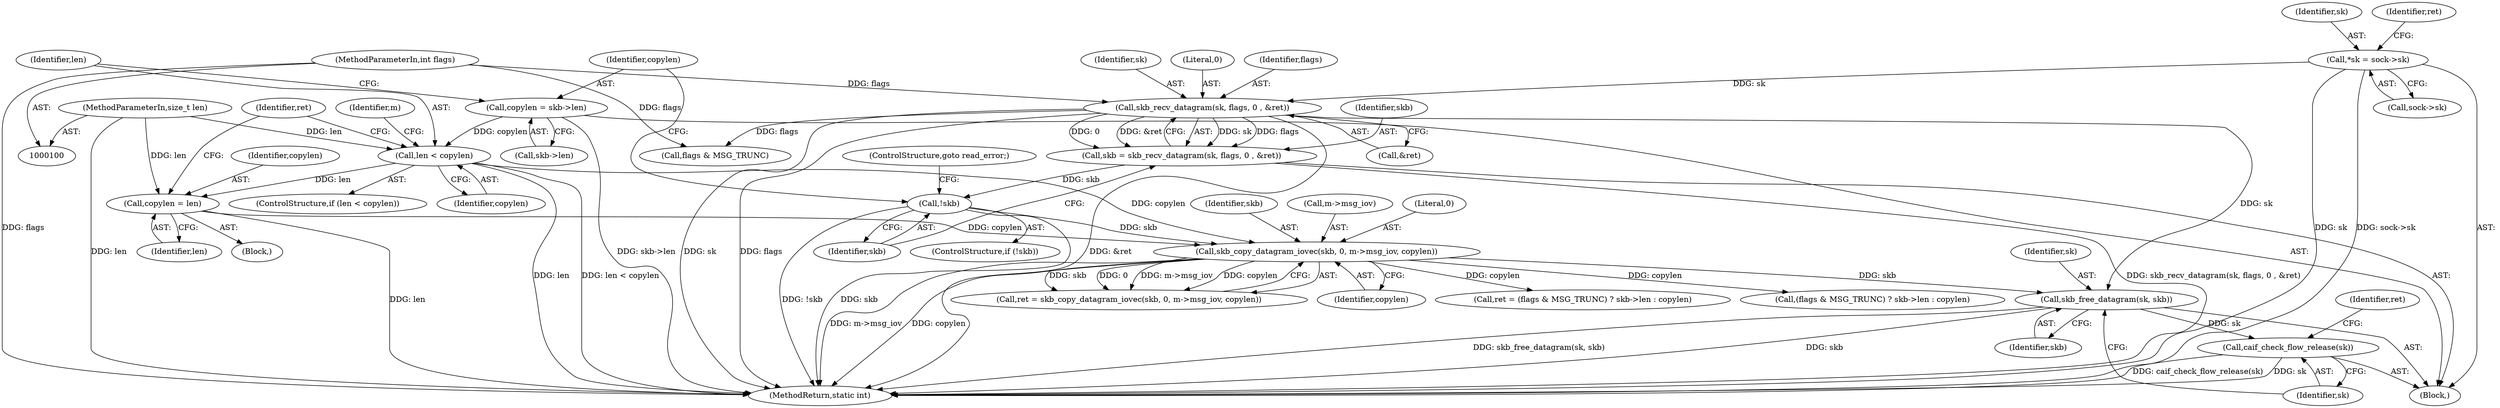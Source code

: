 digraph "0_linux_2d6fbfe733f35c6b355c216644e08e149c61b271@API" {
"1000185" [label="(Call,skb_free_datagram(sk, skb))"];
"1000134" [label="(Call,skb_recv_datagram(sk, flags, 0 , &ret))"];
"1000108" [label="(Call,*sk = sock->sk)"];
"1000105" [label="(MethodParameterIn,int flags)"];
"1000164" [label="(Call,skb_copy_datagram_iovec(skb, 0, m->msg_iov, copylen))"];
"1000141" [label="(Call,!skb)"];
"1000132" [label="(Call,skb = skb_recv_datagram(sk, flags, 0 , &ret))"];
"1000159" [label="(Call,copylen = len)"];
"1000150" [label="(Call,len < copylen)"];
"1000104" [label="(MethodParameterIn,size_t len)"];
"1000144" [label="(Call,copylen = skb->len)"];
"1000188" [label="(Call,caif_check_flow_release(sk))"];
"1000110" [label="(Call,sock->sk)"];
"1000159" [label="(Call,copylen = len)"];
"1000137" [label="(Literal,0)"];
"1000170" [label="(Identifier,copylen)"];
"1000177" [label="(Call,flags & MSG_TRUNC)"];
"1000166" [label="(Literal,0)"];
"1000162" [label="(Call,ret = skb_copy_datagram_iovec(skb, 0, m->msg_iov, copylen))"];
"1000142" [label="(Identifier,skb)"];
"1000174" [label="(Call,ret = (flags & MSG_TRUNC) ? skb->len : copylen)"];
"1000153" [label="(Block,)"];
"1000163" [label="(Identifier,ret)"];
"1000151" [label="(Identifier,len)"];
"1000106" [label="(Block,)"];
"1000189" [label="(Identifier,sk)"];
"1000187" [label="(Identifier,skb)"];
"1000133" [label="(Identifier,skb)"];
"1000109" [label="(Identifier,sk)"];
"1000160" [label="(Identifier,copylen)"];
"1000164" [label="(Call,skb_copy_datagram_iovec(skb, 0, m->msg_iov, copylen))"];
"1000191" [label="(Identifier,ret)"];
"1000132" [label="(Call,skb = skb_recv_datagram(sk, flags, 0 , &ret))"];
"1000161" [label="(Identifier,len)"];
"1000141" [label="(Call,!skb)"];
"1000152" [label="(Identifier,copylen)"];
"1000176" [label="(Call,(flags & MSG_TRUNC) ? skb->len : copylen)"];
"1000140" [label="(ControlStructure,if (!skb))"];
"1000188" [label="(Call,caif_check_flow_release(sk))"];
"1000165" [label="(Identifier,skb)"];
"1000105" [label="(MethodParameterIn,int flags)"];
"1000134" [label="(Call,skb_recv_datagram(sk, flags, 0 , &ret))"];
"1000136" [label="(Identifier,flags)"];
"1000145" [label="(Identifier,copylen)"];
"1000149" [label="(ControlStructure,if (len < copylen))"];
"1000117" [label="(Identifier,ret)"];
"1000156" [label="(Identifier,m)"];
"1000143" [label="(ControlStructure,goto read_error;)"];
"1000104" [label="(MethodParameterIn,size_t len)"];
"1000144" [label="(Call,copylen = skb->len)"];
"1000150" [label="(Call,len < copylen)"];
"1000135" [label="(Identifier,sk)"];
"1000146" [label="(Call,skb->len)"];
"1000108" [label="(Call,*sk = sock->sk)"];
"1000167" [label="(Call,m->msg_iov)"];
"1000195" [label="(MethodReturn,static int)"];
"1000185" [label="(Call,skb_free_datagram(sk, skb))"];
"1000138" [label="(Call,&ret)"];
"1000186" [label="(Identifier,sk)"];
"1000185" -> "1000106"  [label="AST: "];
"1000185" -> "1000187"  [label="CFG: "];
"1000186" -> "1000185"  [label="AST: "];
"1000187" -> "1000185"  [label="AST: "];
"1000189" -> "1000185"  [label="CFG: "];
"1000185" -> "1000195"  [label="DDG: skb_free_datagram(sk, skb)"];
"1000185" -> "1000195"  [label="DDG: skb"];
"1000134" -> "1000185"  [label="DDG: sk"];
"1000164" -> "1000185"  [label="DDG: skb"];
"1000185" -> "1000188"  [label="DDG: sk"];
"1000134" -> "1000132"  [label="AST: "];
"1000134" -> "1000138"  [label="CFG: "];
"1000135" -> "1000134"  [label="AST: "];
"1000136" -> "1000134"  [label="AST: "];
"1000137" -> "1000134"  [label="AST: "];
"1000138" -> "1000134"  [label="AST: "];
"1000132" -> "1000134"  [label="CFG: "];
"1000134" -> "1000195"  [label="DDG: sk"];
"1000134" -> "1000195"  [label="DDG: flags"];
"1000134" -> "1000195"  [label="DDG: &ret"];
"1000134" -> "1000132"  [label="DDG: sk"];
"1000134" -> "1000132"  [label="DDG: flags"];
"1000134" -> "1000132"  [label="DDG: 0"];
"1000134" -> "1000132"  [label="DDG: &ret"];
"1000108" -> "1000134"  [label="DDG: sk"];
"1000105" -> "1000134"  [label="DDG: flags"];
"1000134" -> "1000177"  [label="DDG: flags"];
"1000108" -> "1000106"  [label="AST: "];
"1000108" -> "1000110"  [label="CFG: "];
"1000109" -> "1000108"  [label="AST: "];
"1000110" -> "1000108"  [label="AST: "];
"1000117" -> "1000108"  [label="CFG: "];
"1000108" -> "1000195"  [label="DDG: sock->sk"];
"1000108" -> "1000195"  [label="DDG: sk"];
"1000105" -> "1000100"  [label="AST: "];
"1000105" -> "1000195"  [label="DDG: flags"];
"1000105" -> "1000177"  [label="DDG: flags"];
"1000164" -> "1000162"  [label="AST: "];
"1000164" -> "1000170"  [label="CFG: "];
"1000165" -> "1000164"  [label="AST: "];
"1000166" -> "1000164"  [label="AST: "];
"1000167" -> "1000164"  [label="AST: "];
"1000170" -> "1000164"  [label="AST: "];
"1000162" -> "1000164"  [label="CFG: "];
"1000164" -> "1000195"  [label="DDG: m->msg_iov"];
"1000164" -> "1000195"  [label="DDG: copylen"];
"1000164" -> "1000162"  [label="DDG: skb"];
"1000164" -> "1000162"  [label="DDG: 0"];
"1000164" -> "1000162"  [label="DDG: m->msg_iov"];
"1000164" -> "1000162"  [label="DDG: copylen"];
"1000141" -> "1000164"  [label="DDG: skb"];
"1000159" -> "1000164"  [label="DDG: copylen"];
"1000150" -> "1000164"  [label="DDG: copylen"];
"1000164" -> "1000174"  [label="DDG: copylen"];
"1000164" -> "1000176"  [label="DDG: copylen"];
"1000141" -> "1000140"  [label="AST: "];
"1000141" -> "1000142"  [label="CFG: "];
"1000142" -> "1000141"  [label="AST: "];
"1000143" -> "1000141"  [label="CFG: "];
"1000145" -> "1000141"  [label="CFG: "];
"1000141" -> "1000195"  [label="DDG: skb"];
"1000141" -> "1000195"  [label="DDG: !skb"];
"1000132" -> "1000141"  [label="DDG: skb"];
"1000132" -> "1000106"  [label="AST: "];
"1000133" -> "1000132"  [label="AST: "];
"1000142" -> "1000132"  [label="CFG: "];
"1000132" -> "1000195"  [label="DDG: skb_recv_datagram(sk, flags, 0 , &ret)"];
"1000159" -> "1000153"  [label="AST: "];
"1000159" -> "1000161"  [label="CFG: "];
"1000160" -> "1000159"  [label="AST: "];
"1000161" -> "1000159"  [label="AST: "];
"1000163" -> "1000159"  [label="CFG: "];
"1000159" -> "1000195"  [label="DDG: len"];
"1000150" -> "1000159"  [label="DDG: len"];
"1000104" -> "1000159"  [label="DDG: len"];
"1000150" -> "1000149"  [label="AST: "];
"1000150" -> "1000152"  [label="CFG: "];
"1000151" -> "1000150"  [label="AST: "];
"1000152" -> "1000150"  [label="AST: "];
"1000156" -> "1000150"  [label="CFG: "];
"1000163" -> "1000150"  [label="CFG: "];
"1000150" -> "1000195"  [label="DDG: len"];
"1000150" -> "1000195"  [label="DDG: len < copylen"];
"1000104" -> "1000150"  [label="DDG: len"];
"1000144" -> "1000150"  [label="DDG: copylen"];
"1000104" -> "1000100"  [label="AST: "];
"1000104" -> "1000195"  [label="DDG: len"];
"1000144" -> "1000106"  [label="AST: "];
"1000144" -> "1000146"  [label="CFG: "];
"1000145" -> "1000144"  [label="AST: "];
"1000146" -> "1000144"  [label="AST: "];
"1000151" -> "1000144"  [label="CFG: "];
"1000144" -> "1000195"  [label="DDG: skb->len"];
"1000188" -> "1000106"  [label="AST: "];
"1000188" -> "1000189"  [label="CFG: "];
"1000189" -> "1000188"  [label="AST: "];
"1000191" -> "1000188"  [label="CFG: "];
"1000188" -> "1000195"  [label="DDG: sk"];
"1000188" -> "1000195"  [label="DDG: caif_check_flow_release(sk)"];
}
